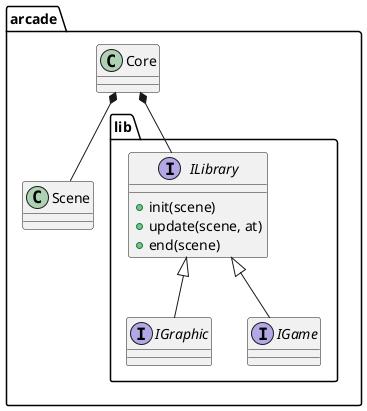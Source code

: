 @startuml core

set namespaceSeparator ::

namespace arcade {
    class Core

    namespace lib {

        interface ILibrary {
            + init(scene)
            + update(scene, at)
            + end(scene)
        }

        interface IGraphic {
        }

        interface IGame {
        }

    }

    class Scene

    arcade::lib::ILibrary -up-* arcade::Core
    arcade::lib::IGraphic -up-|> arcade::lib::ILibrary
    arcade::lib::IGame -up-|> arcade::lib::ILibrary
    arcade::Scene -up-* arcade::Core

}

@enduml